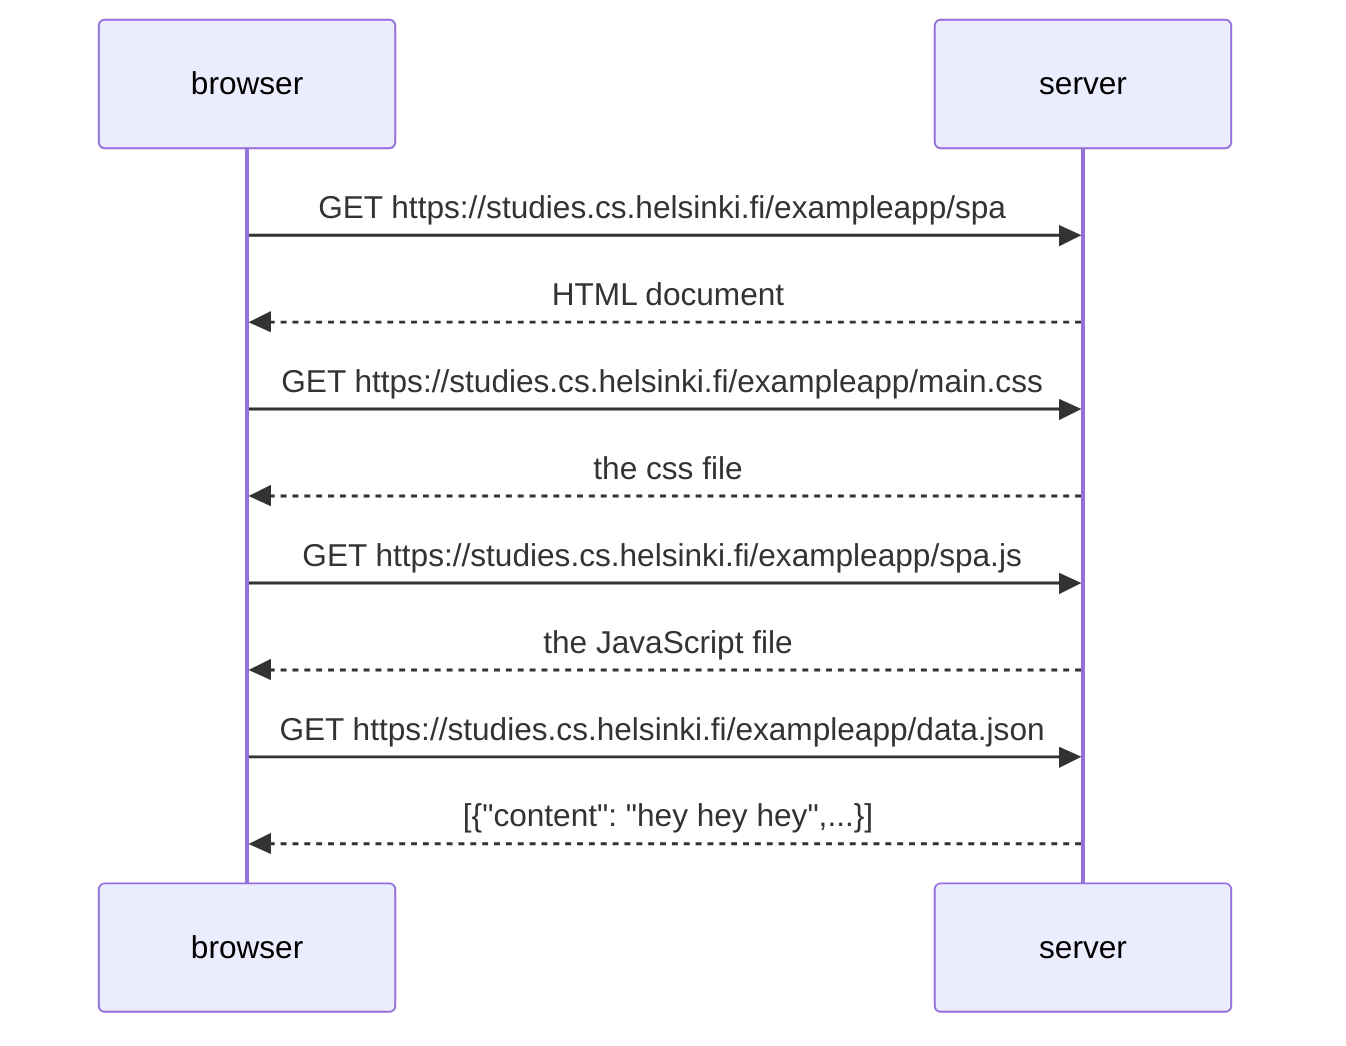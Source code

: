 sequenceDiagram
    browser->>server: GET https://studies.cs.helsinki.fi/exampleapp/spa
    server-->>browser: HTML document
    browser->>server: GET https://studies.cs.helsinki.fi/exampleapp/main.css
    server-->>browser: the css file
    browser->>server: GET https://studies.cs.helsinki.fi/exampleapp/spa.js
    server-->>browser: the JavaScript file
    browser->>server: GET https://studies.cs.helsinki.fi/exampleapp/data.json
    server-->>browser: [{"content": "hey hey hey",...}]